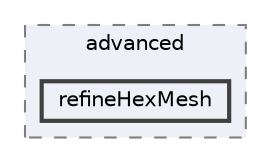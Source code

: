 digraph "applications/utilities/mesh/advanced/refineHexMesh"
{
 // LATEX_PDF_SIZE
  bgcolor="transparent";
  edge [fontname=Helvetica,fontsize=10,labelfontname=Helvetica,labelfontsize=10];
  node [fontname=Helvetica,fontsize=10,shape=box,height=0.2,width=0.4];
  compound=true
  subgraph clusterdir_33cf184158805ce1a4614f861f9c9f7a {
    graph [ bgcolor="#edf0f7", pencolor="grey50", label="advanced", fontname=Helvetica,fontsize=10 style="filled,dashed", URL="dir_33cf184158805ce1a4614f861f9c9f7a.html",tooltip=""]
  dir_197d2c29f8635c781a103f97ad68f195 [label="refineHexMesh", fillcolor="#edf0f7", color="grey25", style="filled,bold", URL="dir_197d2c29f8635c781a103f97ad68f195.html",tooltip=""];
  }
}
